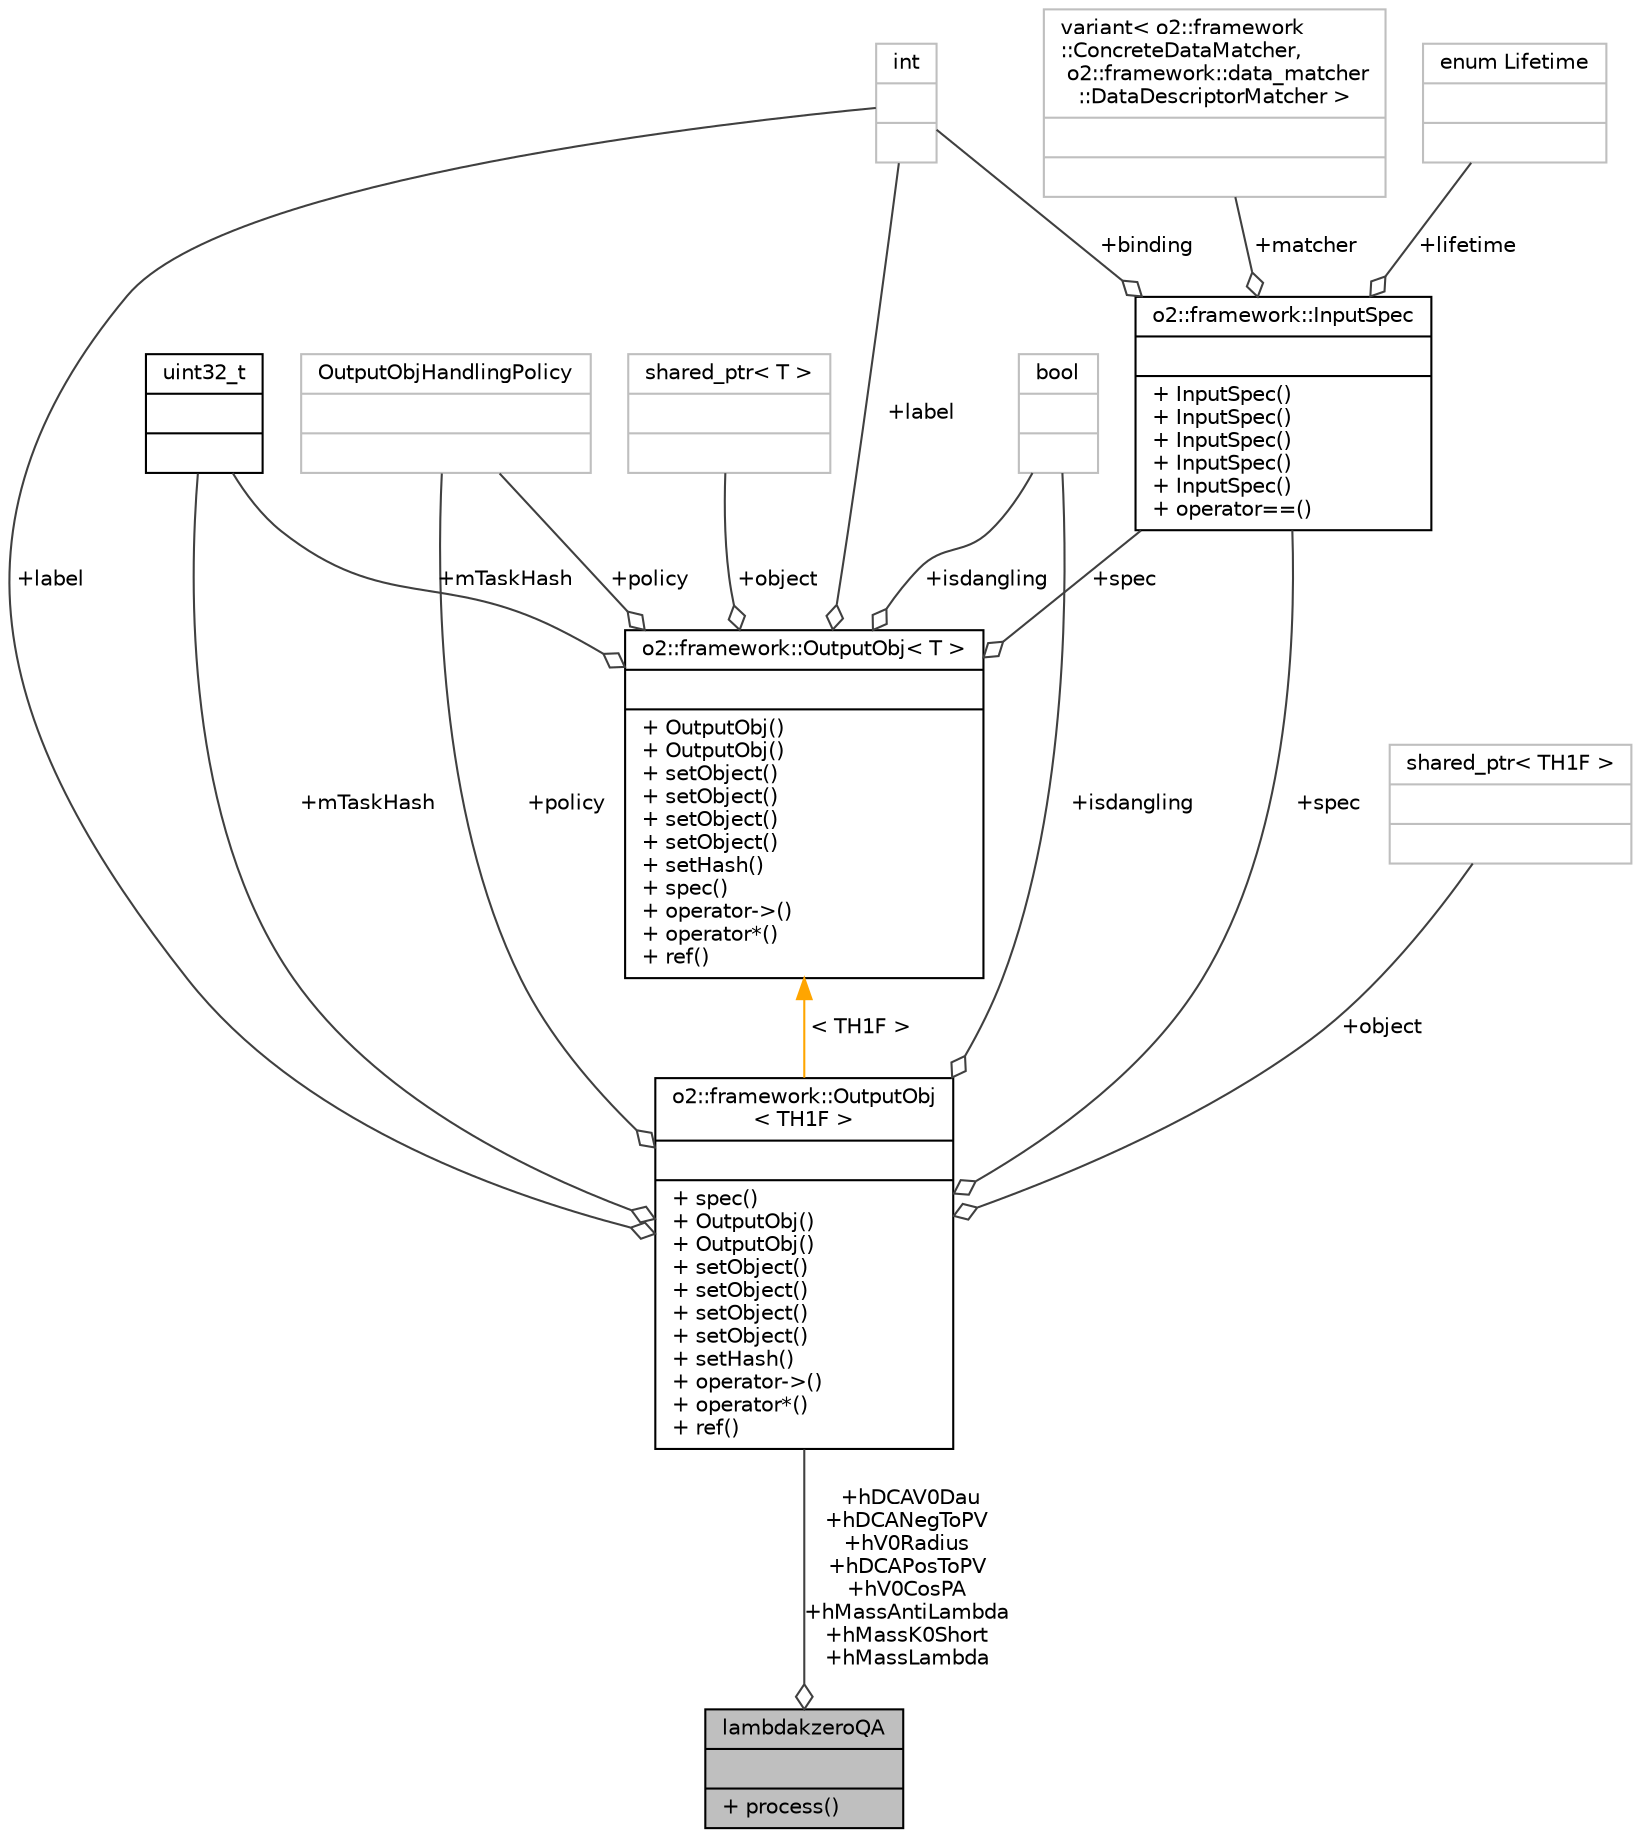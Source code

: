 digraph "lambdakzeroQA"
{
 // INTERACTIVE_SVG=YES
  bgcolor="transparent";
  edge [fontname="Helvetica",fontsize="10",labelfontname="Helvetica",labelfontsize="10"];
  node [fontname="Helvetica",fontsize="10",shape=record];
  Node1 [label="{lambdakzeroQA\n||+ process()\l}",height=0.2,width=0.4,color="black", fillcolor="grey75", style="filled", fontcolor="black"];
  Node2 -> Node1 [color="grey25",fontsize="10",style="solid",label=" +hDCAV0Dau\n+hDCANegToPV\n+hV0Radius\n+hDCAPosToPV\n+hV0CosPA\n+hMassAntiLambda\n+hMassK0Short\n+hMassLambda" ,arrowhead="odiamond",fontname="Helvetica"];
  Node2 [label="{o2::framework::OutputObj\l\< TH1F \>\n||+ spec()\l+ OutputObj()\l+ OutputObj()\l+ setObject()\l+ setObject()\l+ setObject()\l+ setObject()\l+ setHash()\l+ operator-\>()\l+ operator*()\l+ ref()\l}",height=0.2,width=0.4,color="black",URL="$d4/d79/structo2_1_1framework_1_1OutputObj.html"];
  Node3 -> Node2 [color="grey25",fontsize="10",style="solid",label=" +policy" ,arrowhead="odiamond",fontname="Helvetica"];
  Node3 [label="{OutputObjHandlingPolicy\n||}",height=0.2,width=0.4,color="grey75"];
  Node4 -> Node2 [color="grey25",fontsize="10",style="solid",label=" +mTaskHash" ,arrowhead="odiamond",fontname="Helvetica"];
  Node4 [label="{uint32_t\n||}",height=0.2,width=0.4,color="black",URL="$d3/d87/classuint32__t.html"];
  Node5 -> Node2 [color="grey25",fontsize="10",style="solid",label=" +label" ,arrowhead="odiamond",fontname="Helvetica"];
  Node5 [label="{int\n||}",height=0.2,width=0.4,color="grey75"];
  Node6 -> Node2 [color="grey25",fontsize="10",style="solid",label=" +isdangling" ,arrowhead="odiamond",fontname="Helvetica"];
  Node6 [label="{bool\n||}",height=0.2,width=0.4,color="grey75"];
  Node7 -> Node2 [color="grey25",fontsize="10",style="solid",label=" +spec" ,arrowhead="odiamond",fontname="Helvetica"];
  Node7 [label="{o2::framework::InputSpec\n||+ InputSpec()\l+ InputSpec()\l+ InputSpec()\l+ InputSpec()\l+ InputSpec()\l+ operator==()\l}",height=0.2,width=0.4,color="black",URL="$da/d96/structo2_1_1framework_1_1InputSpec.html"];
  Node8 -> Node7 [color="grey25",fontsize="10",style="solid",label=" +lifetime" ,arrowhead="odiamond",fontname="Helvetica"];
  Node8 [label="{enum Lifetime\n||}",height=0.2,width=0.4,color="grey75"];
  Node9 -> Node7 [color="grey25",fontsize="10",style="solid",label=" +matcher" ,arrowhead="odiamond",fontname="Helvetica"];
  Node9 [label="{variant\< o2::framework\l::ConcreteDataMatcher,\l o2::framework::data_matcher\l::DataDescriptorMatcher \>\n||}",height=0.2,width=0.4,color="grey75"];
  Node5 -> Node7 [color="grey25",fontsize="10",style="solid",label=" +binding" ,arrowhead="odiamond",fontname="Helvetica"];
  Node10 -> Node2 [color="grey25",fontsize="10",style="solid",label=" +object" ,arrowhead="odiamond",fontname="Helvetica"];
  Node10 [label="{shared_ptr\< TH1F \>\n||}",height=0.2,width=0.4,color="grey75"];
  Node11 -> Node2 [dir="back",color="orange",fontsize="10",style="solid",label=" \< TH1F \>" ,fontname="Helvetica"];
  Node11 [label="{o2::framework::OutputObj\< T \>\n||+ OutputObj()\l+ OutputObj()\l+ setObject()\l+ setObject()\l+ setObject()\l+ setObject()\l+ setHash()\l+ spec()\l+ operator-\>()\l+ operator*()\l+ ref()\l}",height=0.2,width=0.4,color="black",URL="$d4/d79/structo2_1_1framework_1_1OutputObj.html"];
  Node3 -> Node11 [color="grey25",fontsize="10",style="solid",label=" +policy" ,arrowhead="odiamond",fontname="Helvetica"];
  Node4 -> Node11 [color="grey25",fontsize="10",style="solid",label=" +mTaskHash" ,arrowhead="odiamond",fontname="Helvetica"];
  Node5 -> Node11 [color="grey25",fontsize="10",style="solid",label=" +label" ,arrowhead="odiamond",fontname="Helvetica"];
  Node12 -> Node11 [color="grey25",fontsize="10",style="solid",label=" +object" ,arrowhead="odiamond",fontname="Helvetica"];
  Node12 [label="{shared_ptr\< T \>\n||}",height=0.2,width=0.4,color="grey75"];
  Node6 -> Node11 [color="grey25",fontsize="10",style="solid",label=" +isdangling" ,arrowhead="odiamond",fontname="Helvetica"];
  Node7 -> Node11 [color="grey25",fontsize="10",style="solid",label=" +spec" ,arrowhead="odiamond",fontname="Helvetica"];
}
